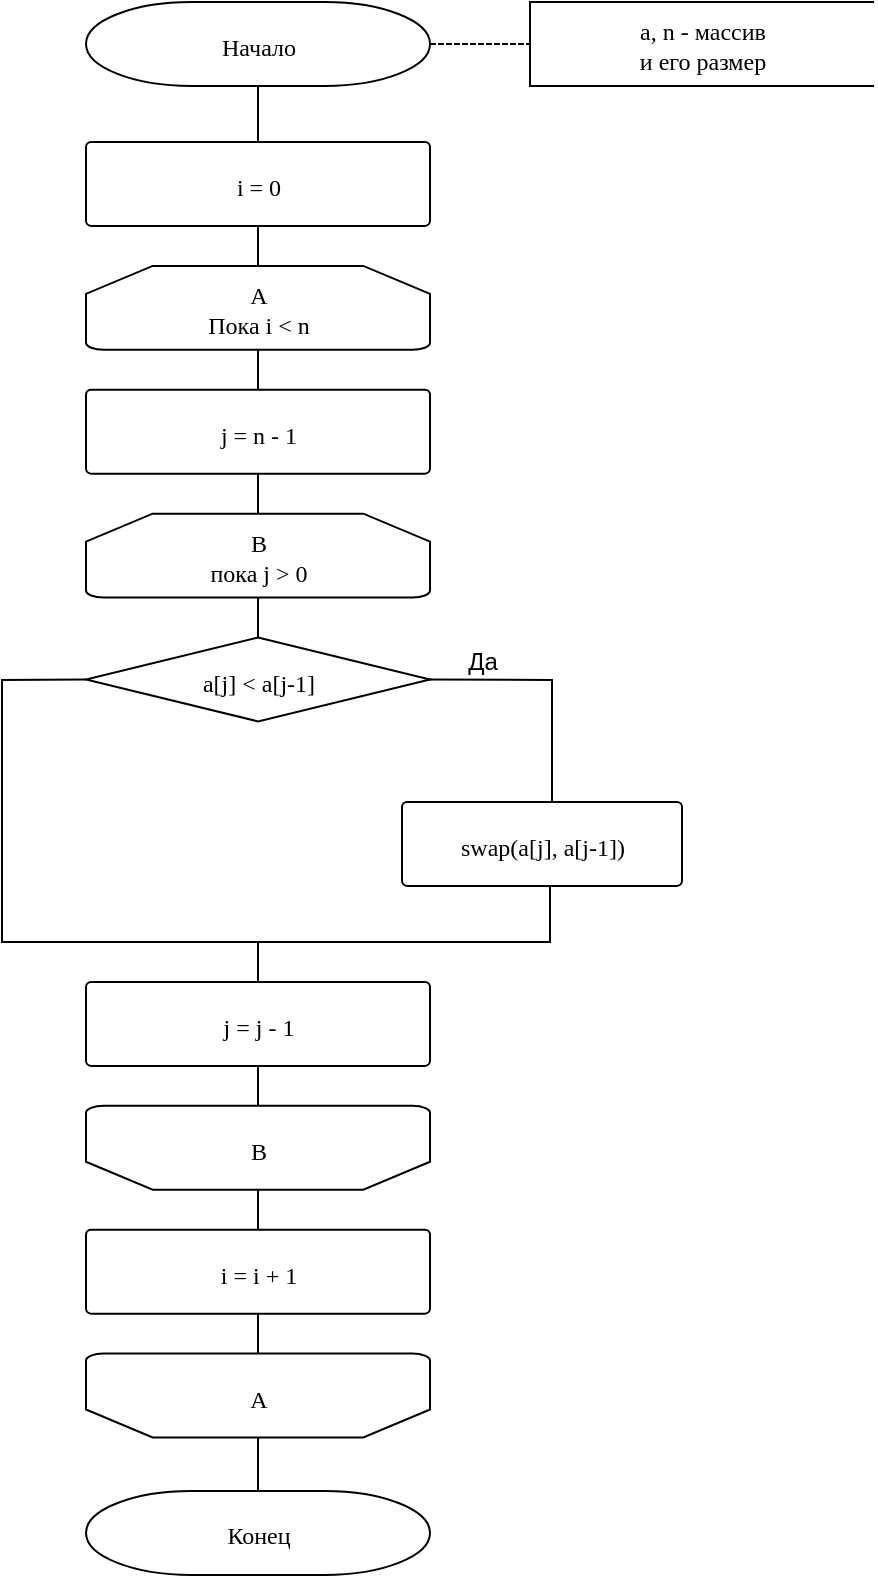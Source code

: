 <mxfile version="16.2.6" type="device"><diagram name="Page 2" id="0"><mxGraphModel dx="981" dy="526" grid="1" gridSize="10" guides="1" tooltips="1" connect="1" arrows="1" fold="1" page="1" pageScale="1" pageWidth="827" pageHeight="1169" math="0" shadow="0"><root><mxCell id="0"/><mxCell id="1" parent="0"/><mxCell id="2" style="graphMlID=n0;gradientDirection=east;shape=mxgraph.flowchart.terminator;strokeWidth=1.0" parent="1" vertex="1"><mxGeometry x="252.004" width="172.004" height="41.938" as="geometry"/></mxCell><mxCell id="0.0.0" value="Начало" style="text;html=1;spacing=0;align=center;fontFamily=dialog;fontSize=12;fontStyle=0;=center;verticalAlign=bottom" parent="2" vertex="1"><mxGeometry x="61.086" y="11.984" width="49.832" height="17.969" as="geometry"/></mxCell><mxCell id="3" style="graphMlID=n1;gradientDirection=east;shape=mxgraph.flowchart.annotation_1;strokeWidth=1.0" parent="1" vertex="1"><mxGeometry x="474.008" width="172.004" height="41.938" as="geometry"/></mxCell><mxCell id="0.1.0" value="a, n - массив &lt;br&gt;и его размер" style="text;html=1;spacing=0;align=center;fontFamily=dialog;fontSize=12;fontStyle=0;=center;verticalAlign=bottom" parent="3" vertex="1"><mxGeometry x="37.651" y="5" width="96.701" height="31.938" as="geometry"/></mxCell><mxCell id="5" style="graphMlID=n3;gradientDirection=east;shape=mxgraph.flowchart.loop_limit;strokeWidth=1.0" parent="1" vertex="1"><mxGeometry x="252.004" y="131.942" width="172.004" height="41.938" as="geometry"/></mxCell><mxCell id="0.3.0" value="А&lt;br&gt;Пока i &amp;lt; n" style="text;html=1;spacing=0;align=center;fontFamily=dialog;fontSize=12;fontStyle=0;=center;verticalAlign=bottom" parent="5" vertex="1"><mxGeometry x="44.41" y="5" width="83.184" height="31.938" as="geometry"/></mxCell><mxCell id="7" style="graphMlID=n5;gradientDirection=east;shape=mxgraph.flowchart.loop_limit;strokeWidth=1.0" parent="1" vertex="1"><mxGeometry x="252.004" y="255.817" width="172.004" height="41.938" as="geometry"/></mxCell><mxCell id="0.5.0" value="B&lt;br&gt;пока j &amp;gt; 0" style="text;html=1;spacing=0;align=center;fontFamily=dialog;fontSize=12;fontStyle=0;=center;verticalAlign=bottom" parent="7" vertex="1"><mxGeometry x="52.889" y="5" width="66.227" height="31.938" as="geometry"/></mxCell><mxCell id="8" style="graphMlID=n6;gradientDirection=east;shape=mxgraph.flowchart.loop_limit;flipV=1;strokeWidth=1.0" parent="1" vertex="1"><mxGeometry x="252.004" y="551.938" width="172.004" height="41.938" as="geometry"/></mxCell><mxCell id="0.6.0" value="B" style="text;html=1;spacing=0;align=center;fontFamily=dialog;fontSize=12;fontStyle=0;=center;verticalAlign=bottom" parent="8" vertex="1"><mxGeometry x="79.886" y="11.984" width="12.232" height="17.969" as="geometry"/></mxCell><mxCell id="9" style="graphMlID=n7;gradientDirection=east;shape=mxgraph.flowchart.loop_limit;flipV=1;strokeWidth=1.0" parent="1" vertex="1"><mxGeometry x="252.004" y="675.812" width="172.004" height="41.938" as="geometry"/></mxCell><mxCell id="0.7.0" value="A" style="text;html=1;spacing=0;align=center;fontFamily=dialog;fontSize=12;fontStyle=0;=center;verticalAlign=bottom" parent="9" vertex="1"><mxGeometry x="79.897" y="11.984" width="12.209" height="17.969" as="geometry"/></mxCell><mxCell id="11" style="graphMlID=n9;gradientDirection=east;shape=mxgraph.flowchart.decision;strokeWidth=1.0" parent="1" vertex="1"><mxGeometry x="252.004" y="317.755" width="172.004" height="41.938" as="geometry"/></mxCell><mxCell id="0.9.0" value="a[j] &amp;lt; a[j-1]" style="text;html=1;spacing=0;align=center;fontFamily=dialog;fontSize=12;fontStyle=0;=center;verticalAlign=bottom" parent="11" vertex="1"><mxGeometry x="39.26" y="11.984" width="93.484" height="17.969" as="geometry"/></mxCell><mxCell id="13" style="graphMlID=n11;gradientDirection=east;shape=mxgraph.flowchart.terminator;strokeWidth=1.0" parent="1" vertex="1"><mxGeometry x="252.006" y="744.5" width="172.004" height="41.938" as="geometry"/></mxCell><mxCell id="0.11.0" value="Конец" style="text;html=1;spacing=0;align=center;fontFamily=dialog;fontSize=12;fontStyle=0;=center;verticalAlign=bottom" parent="13" vertex="1"><mxGeometry x="64.373" y="11.984" width="43.258" height="17.969" as="geometry"/></mxCell><mxCell id="14" style="graphMlID=n12;gradientDirection=east;shape=mxgraph.flowchart.process;strokeWidth=1.0" parent="1" vertex="1"><mxGeometry x="252.004" y="193.88" width="172.004" height="41.938" as="geometry"/></mxCell><mxCell id="0.12.0" value="j = n - 1" style="text;html=1;spacing=0;align=center;fontFamily=dialog;fontSize=12;fontStyle=0;=center;verticalAlign=bottom" parent="14" vertex="1"><mxGeometry x="67.654" y="11.984" width="36.695" height="17.969" as="geometry"/></mxCell><mxCell id="15" style="graphMlID=n13;gradientDirection=east;shape=mxgraph.flowchart.process;strokeWidth=1.0" parent="1" vertex="1"><mxGeometry x="252.004" y="70.005" width="172.004" height="41.938" as="geometry"/></mxCell><mxCell id="0.13.0" value="i = 0" style="text;html=1;spacing=0;align=center;fontFamily=dialog;fontSize=12;fontStyle=0;=center;verticalAlign=bottom" parent="15" vertex="1"><mxGeometry x="67.654" y="11.984" width="36.695" height="17.969" as="geometry"/></mxCell><mxCell id="16" style="graphMlID=n14;gradientDirection=east;shape=mxgraph.flowchart.process;strokeWidth=1.0" parent="1" vertex="1"><mxGeometry x="252.004" y="490" width="172.004" height="41.938" as="geometry"/></mxCell><mxCell id="0.14.0" value="j = j - 1" style="text;html=1;spacing=0;align=center;fontFamily=dialog;fontSize=12;fontStyle=0;=center;verticalAlign=bottom" parent="16" vertex="1"><mxGeometry x="57.146" y="11.984" width="57.713" height="17.969" as="geometry"/></mxCell><mxCell id="17" style="graphMlID=n15;gradientDirection=east;shape=mxgraph.flowchart.process;strokeWidth=1.0" parent="1" vertex="1"><mxGeometry x="252.004" y="613.875" width="172.004" height="41.938" as="geometry"/></mxCell><mxCell id="0.15.0" value="i = i + 1" style="text;html=1;spacing=0;align=center;fontFamily=dialog;fontSize=12;fontStyle=0;=center;verticalAlign=bottom" parent="17" vertex="1"><mxGeometry x="57.146" y="11.984" width="57.713" height="17.969" as="geometry"/></mxCell><mxCell id="19" value="" style="graphMlID=e1;rounded=0;endArrow=none;dashed=1;dashPattern=3 1;strokeWidth=1.0;startArrow=none;startFill=1;endFill=1" parent="1" source="2" target="3" edge="1"><mxGeometry relative="1" as="geometry"/></mxCell><mxCell id="22" value="" style="graphMlID=e4;rounded=0;endArrow=none;strokeWidth=1.0;startArrow=none;startFill=1;endFill=1;exitX=0.5;exitY=1;entryX=0.5;entryY=0" parent="1" source="8" target="17" edge="1"><mxGeometry relative="1" as="geometry"/></mxCell><mxCell id="23" value="" style="graphMlID=e5;rounded=0;endArrow=none;strokeWidth=1.0;startArrow=none;startFill=1;endFill=1;exitX=0.5;exitY=1;entryX=0.5;entryY=0" parent="1" source="17" target="9" edge="1"><mxGeometry relative="1" as="geometry"/></mxCell><mxCell id="24" value="" style="graphMlID=e6;rounded=0;endArrow=none;strokeWidth=1.0;startArrow=none;startFill=1;endFill=1;exitX=0.5;exitY=1;" parent="1" source="2" edge="1"><mxGeometry relative="1" as="geometry"><mxPoint x="338" y="70" as="targetPoint"/></mxGeometry></mxCell><mxCell id="26" value="" style="graphMlID=e8;rounded=0;endArrow=none;strokeWidth=1.0;startArrow=none;startFill=1;endFill=1;exitX=0.5;exitY=1;entryX=0.5;entryY=0" parent="1" source="15" target="5" edge="1"><mxGeometry relative="1" as="geometry"/></mxCell><mxCell id="27" value="" style="graphMlID=e9;rounded=0;endArrow=none;strokeWidth=1.0;startArrow=none;startFill=1;endFill=1;exitX=0.5;exitY=1;entryX=0.5;entryY=0" parent="1" source="5" target="14" edge="1"><mxGeometry relative="1" as="geometry"/></mxCell><mxCell id="28" value="" style="graphMlID=e10;rounded=0;endArrow=none;strokeWidth=1.0;startArrow=none;startFill=1;endFill=1;exitX=0.5;exitY=1;entryX=0.5;entryY=0" parent="1" source="14" target="7" edge="1"><mxGeometry relative="1" as="geometry"/></mxCell><mxCell id="29" value="" style="graphMlID=e11;rounded=0;endArrow=none;strokeWidth=1.0;startArrow=none;startFill=1;endFill=1;exitX=0.5;exitY=1;entryX=0.5;entryY=0" parent="1" source="7" target="11" edge="1"><mxGeometry relative="1" as="geometry"/></mxCell><mxCell id="31" value="" style="graphMlID=e13;rounded=0;endArrow=none;strokeWidth=1.0;startArrow=none;startFill=1;endFill=1;exitX=0.5;exitY=1;entryX=0.5;entryY=0" parent="1" target="16" edge="1"><mxGeometry relative="1" as="geometry"><mxPoint x="338.006" y="470.0" as="sourcePoint"/></mxGeometry></mxCell><mxCell id="32" value="" style="graphMlID=e14;rounded=0;endArrow=none;strokeWidth=1.0;startArrow=none;startFill=1;endFill=1;exitX=0.5;exitY=1;entryX=0.5;entryY=0" parent="1" source="16" target="8" edge="1"><mxGeometry relative="1" as="geometry"/></mxCell><mxCell id="ANp_PxLRvZ9oOsTEo8zR-33" value="" style="graphMlID=e5;rounded=0;endArrow=none;strokeWidth=1.0;startArrow=none;startFill=1;endFill=1;exitX=0.5;exitY=0;entryX=0.5;entryY=0;entryDx=0;entryDy=0;entryPerimeter=0;exitDx=0;exitDy=0;exitPerimeter=0;" edge="1" parent="1" source="9" target="13"><mxGeometry relative="1" as="geometry"><mxPoint x="348.006" y="665.812" as="sourcePoint"/><mxPoint x="348.006" y="685.812" as="targetPoint"/></mxGeometry></mxCell><mxCell id="ANp_PxLRvZ9oOsTEo8zR-34" style="graphMlID=n12;gradientDirection=east;shape=mxgraph.flowchart.process;strokeWidth=1.0" vertex="1" parent="1"><mxGeometry x="410" y="400" width="140" height="41.94" as="geometry"/></mxCell><mxCell id="ANp_PxLRvZ9oOsTEo8zR-35" value="swap(a[j], a[j-1])" style="text;html=1;spacing=0;align=center;fontFamily=dialog;fontSize=12;fontStyle=0;=center;verticalAlign=bottom" vertex="1" parent="ANp_PxLRvZ9oOsTEo8zR-34"><mxGeometry x="55.066" y="11.985" width="29.868" height="17.97" as="geometry"/></mxCell><mxCell id="ANp_PxLRvZ9oOsTEo8zR-36" value="" style="graphMlID=e11;rounded=0;endArrow=none;strokeWidth=1.0;startArrow=none;startFill=1;endFill=1;exitX=1;exitY=0.5;entryX=0.5;entryY=0;entryDx=0;entryDy=0;entryPerimeter=0;exitDx=0;exitDy=0;exitPerimeter=0;" edge="1" parent="1"><mxGeometry relative="1" as="geometry"><mxPoint x="423.008" y="338.724" as="sourcePoint"/><mxPoint x="485.006" y="400" as="targetPoint"/><Array as="points"><mxPoint x="485" y="339"/></Array></mxGeometry></mxCell><mxCell id="ANp_PxLRvZ9oOsTEo8zR-37" value="Да" style="text;html=1;align=center;verticalAlign=middle;resizable=0;points=[];autosize=1;strokeColor=none;fillColor=none;" vertex="1" parent="1"><mxGeometry x="435" y="320" width="30" height="20" as="geometry"/></mxCell><mxCell id="ANp_PxLRvZ9oOsTEo8zR-41" value="" style="graphMlID=e11;rounded=0;endArrow=none;strokeWidth=1.0;startArrow=none;startFill=1;endFill=1;entryX=0;entryY=0.5;entryDx=0;entryDy=0;entryPerimeter=0;" edge="1" parent="1" target="11"><mxGeometry relative="1" as="geometry"><mxPoint x="338" y="470" as="sourcePoint"/><mxPoint x="348.006" y="327.755" as="targetPoint"/><Array as="points"><mxPoint x="210" y="470"/><mxPoint x="210" y="339"/></Array></mxGeometry></mxCell><mxCell id="ANp_PxLRvZ9oOsTEo8zR-42" value="" style="graphMlID=e11;rounded=0;endArrow=none;strokeWidth=1.0;startArrow=none;startFill=1;endFill=1;exitX=0.5;exitY=1;exitDx=0;exitDy=0;exitPerimeter=0;" edge="1" parent="1"><mxGeometry relative="1" as="geometry"><mxPoint x="484.006" y="441.938" as="sourcePoint"/><mxPoint x="338" y="470" as="targetPoint"/><Array as="points"><mxPoint x="484" y="470"/></Array></mxGeometry></mxCell></root></mxGraphModel></diagram></mxfile>